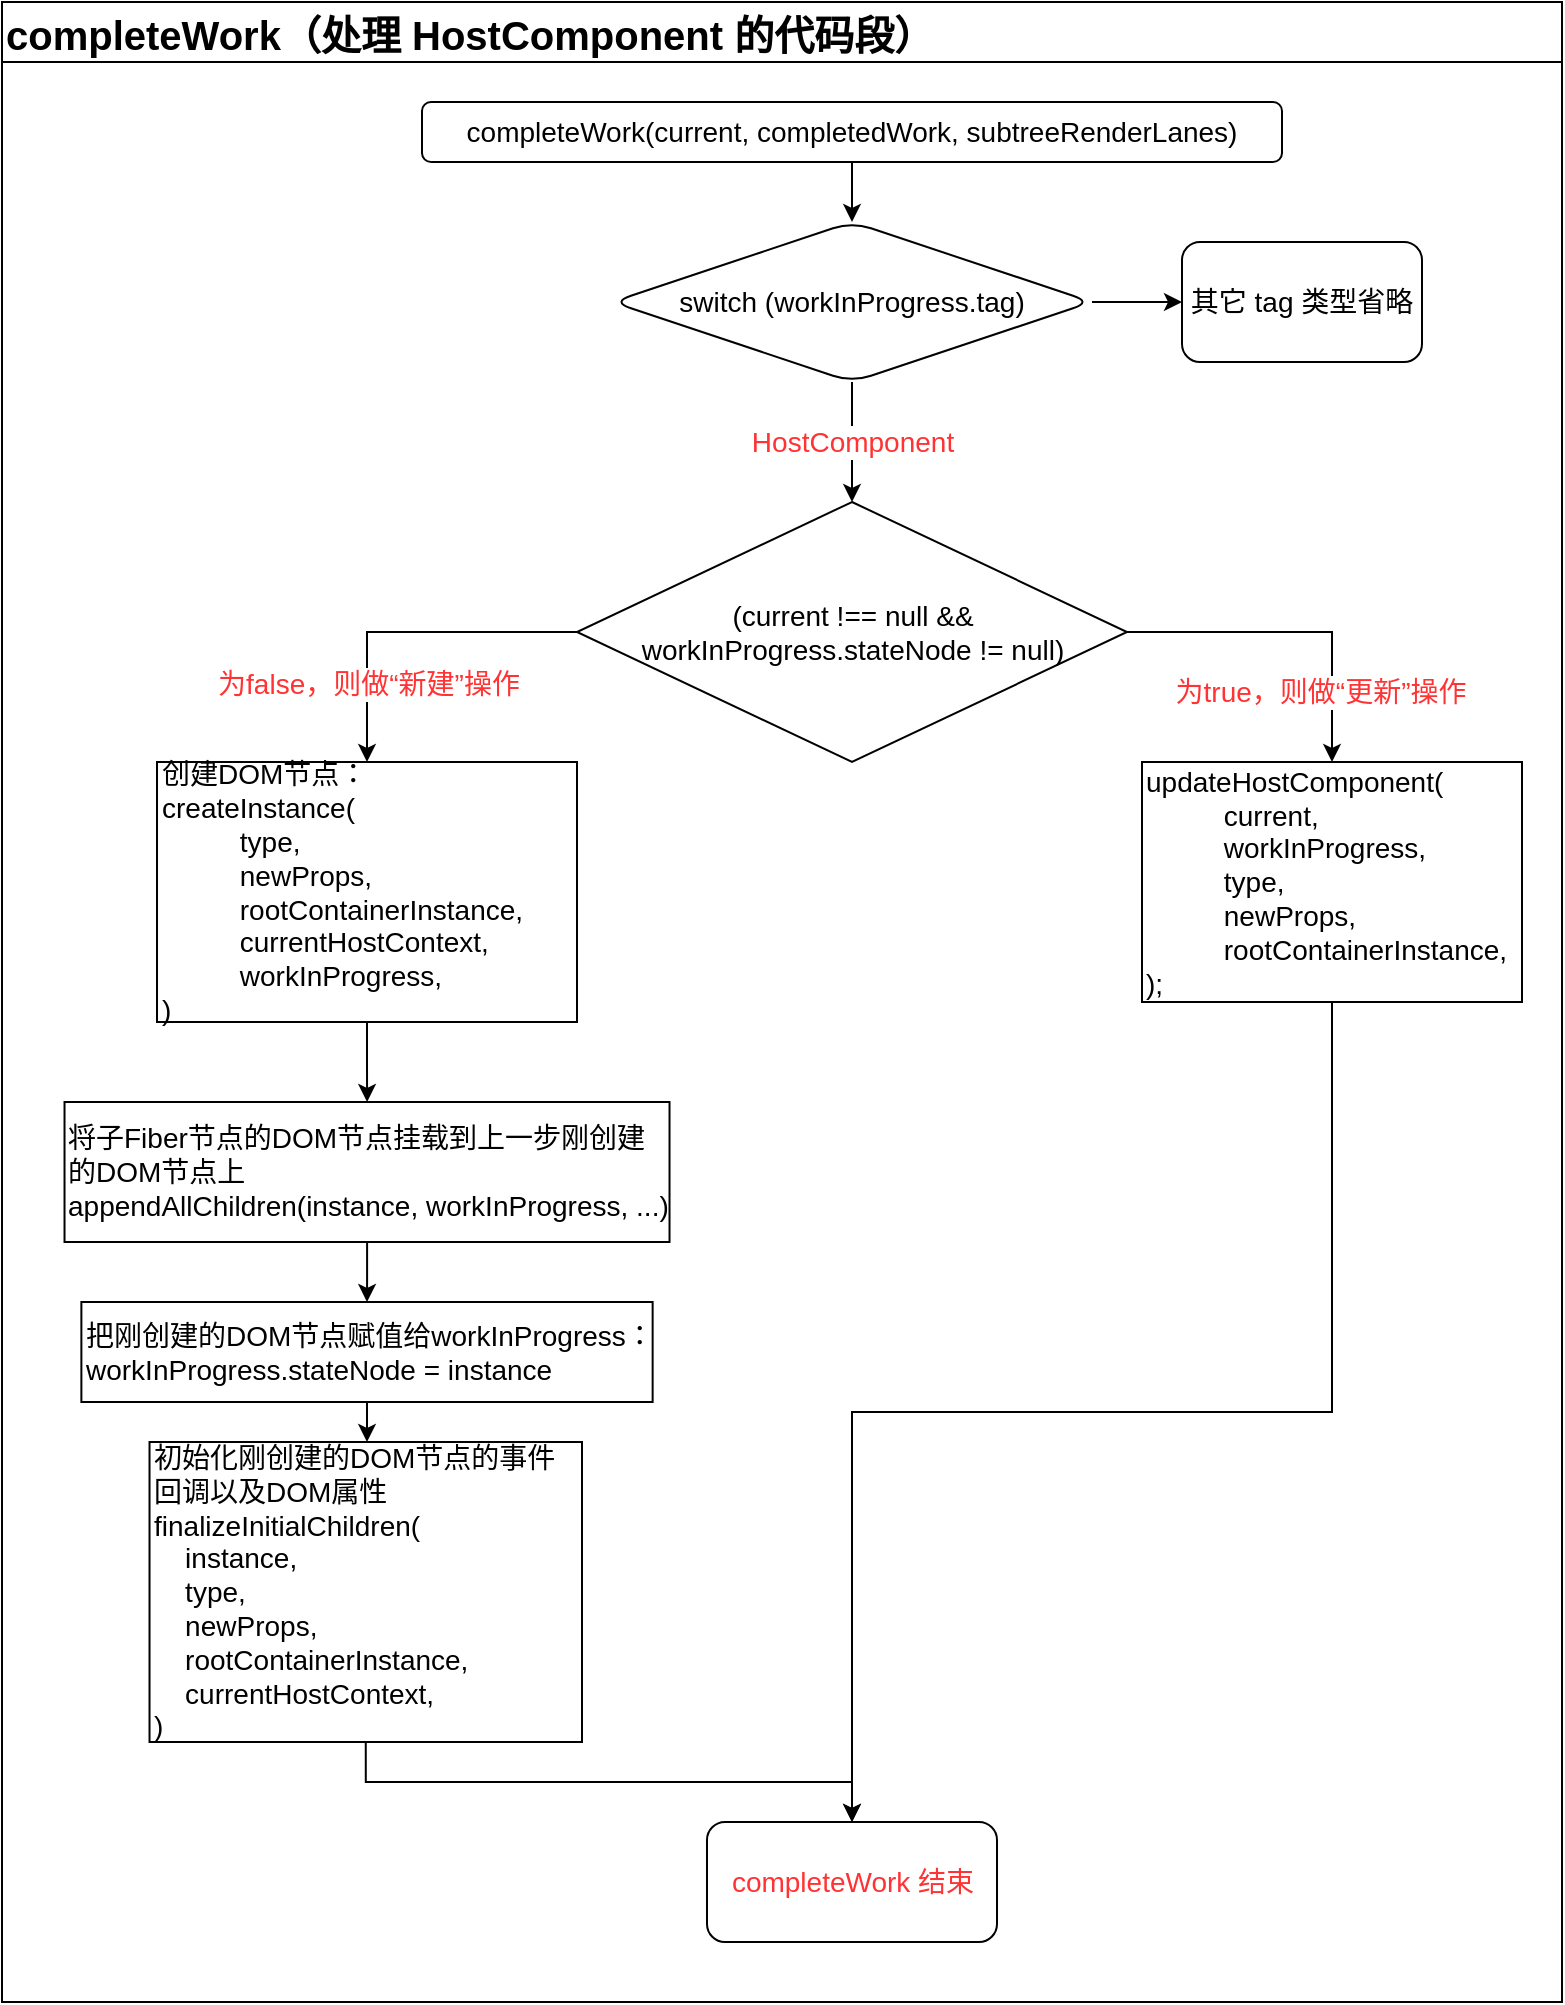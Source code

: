 <mxfile version="15.3.2" type="github">
  <diagram id="2kTVmlpDKg76tlm_5Qrb" name="第 1 页">
    <mxGraphModel dx="1554" dy="1941" grid="1" gridSize="10" guides="1" tooltips="1" connect="1" arrows="1" fold="1" page="1" pageScale="1" pageWidth="827" pageHeight="1169" math="0" shadow="0">
      <root>
        <mxCell id="0" />
        <mxCell id="1" parent="0" />
        <mxCell id="V1BVesm8Lvpo04cN4Jhm-2" value="completeWork（处理 HostComponent 的代码段）" style="swimlane;fontSize=20;startSize=30;align=left;" vertex="1" parent="1">
          <mxGeometry x="80" y="-30" width="780" height="1000" as="geometry" />
        </mxCell>
        <mxCell id="V1BVesm8Lvpo04cN4Jhm-5" value="" style="edgeStyle=orthogonalEdgeStyle;rounded=0;orthogonalLoop=1;jettySize=auto;html=1;fontSize=14;" edge="1" parent="V1BVesm8Lvpo04cN4Jhm-2" source="V1BVesm8Lvpo04cN4Jhm-3" target="V1BVesm8Lvpo04cN4Jhm-4">
          <mxGeometry relative="1" as="geometry" />
        </mxCell>
        <mxCell id="V1BVesm8Lvpo04cN4Jhm-3" value="completeWork(current, completedWork, subtreeRenderLanes)" style="rounded=1;whiteSpace=wrap;html=1;fontSize=14;" vertex="1" parent="V1BVesm8Lvpo04cN4Jhm-2">
          <mxGeometry x="210" y="50" width="430" height="30" as="geometry" />
        </mxCell>
        <mxCell id="V1BVesm8Lvpo04cN4Jhm-7" value="" style="edgeStyle=orthogonalEdgeStyle;rounded=0;orthogonalLoop=1;jettySize=auto;html=1;fontSize=14;exitX=1;exitY=0.5;exitDx=0;exitDy=0;" edge="1" parent="V1BVesm8Lvpo04cN4Jhm-2" source="V1BVesm8Lvpo04cN4Jhm-4" target="V1BVesm8Lvpo04cN4Jhm-6">
          <mxGeometry relative="1" as="geometry" />
        </mxCell>
        <mxCell id="V1BVesm8Lvpo04cN4Jhm-9" value="&lt;font color=&quot;#ff3333&quot;&gt;HostComponent&lt;/font&gt;" style="edgeStyle=orthogonalEdgeStyle;rounded=0;orthogonalLoop=1;jettySize=auto;html=1;fontSize=14;entryX=0.5;entryY=0;entryDx=0;entryDy=0;" edge="1" parent="V1BVesm8Lvpo04cN4Jhm-2" source="V1BVesm8Lvpo04cN4Jhm-4" target="V1BVesm8Lvpo04cN4Jhm-11">
          <mxGeometry relative="1" as="geometry">
            <mxPoint x="425" y="270" as="targetPoint" />
          </mxGeometry>
        </mxCell>
        <mxCell id="V1BVesm8Lvpo04cN4Jhm-4" value="switch (workInProgress.tag)" style="rhombus;whiteSpace=wrap;html=1;rounded=1;fontSize=14;" vertex="1" parent="V1BVesm8Lvpo04cN4Jhm-2">
          <mxGeometry x="305" y="110" width="240" height="80" as="geometry" />
        </mxCell>
        <mxCell id="V1BVesm8Lvpo04cN4Jhm-6" value="其它 tag 类型省略" style="whiteSpace=wrap;html=1;rounded=1;fontSize=14;" vertex="1" parent="V1BVesm8Lvpo04cN4Jhm-2">
          <mxGeometry x="590" y="120" width="120" height="60" as="geometry" />
        </mxCell>
        <mxCell id="V1BVesm8Lvpo04cN4Jhm-11" value="&lt;span&gt;(current !== null &amp;amp;&amp;amp; workInProgress.stateNode != null)&lt;/span&gt;" style="rhombus;whiteSpace=wrap;html=1;fontSize=14;spacing=24;spacingTop=0;spacingLeft=0;spacingRight=0;" vertex="1" parent="V1BVesm8Lvpo04cN4Jhm-2">
          <mxGeometry x="287.5" y="250" width="275" height="130" as="geometry" />
        </mxCell>
        <mxCell id="V1BVesm8Lvpo04cN4Jhm-12" value="&lt;div&gt;updateHostComponent(&lt;/div&gt;&lt;div&gt;&amp;nbsp; &amp;nbsp; &amp;nbsp; &amp;nbsp; &amp;nbsp; current,&lt;/div&gt;&lt;div&gt;&amp;nbsp; &amp;nbsp; &amp;nbsp; &amp;nbsp; &amp;nbsp; workInProgress,&lt;/div&gt;&lt;div&gt;&amp;nbsp; &amp;nbsp; &amp;nbsp; &amp;nbsp; &amp;nbsp; type,&lt;/div&gt;&lt;div&gt;&amp;nbsp; &amp;nbsp; &amp;nbsp; &amp;nbsp; &amp;nbsp; newProps,&lt;/div&gt;&lt;div&gt;&amp;nbsp; &amp;nbsp; &amp;nbsp; &amp;nbsp; &amp;nbsp; rootContainerInstance,&lt;/div&gt;&lt;div&gt;);&lt;/div&gt;" style="whiteSpace=wrap;html=1;fontSize=14;align=left;" vertex="1" parent="V1BVesm8Lvpo04cN4Jhm-2">
          <mxGeometry x="570" y="380" width="190" height="120" as="geometry" />
        </mxCell>
        <mxCell id="V1BVesm8Lvpo04cN4Jhm-13" value="" style="edgeStyle=orthogonalEdgeStyle;rounded=0;orthogonalLoop=1;jettySize=auto;html=1;fontSize=14;entryX=0.5;entryY=0;entryDx=0;entryDy=0;" edge="1" parent="V1BVesm8Lvpo04cN4Jhm-2" source="V1BVesm8Lvpo04cN4Jhm-11" target="V1BVesm8Lvpo04cN4Jhm-12">
          <mxGeometry relative="1" as="geometry" />
        </mxCell>
        <mxCell id="V1BVesm8Lvpo04cN4Jhm-16" value="为true，则做“更新”操作" style="edgeLabel;html=1;align=center;verticalAlign=middle;resizable=0;points=[];fontSize=14;fontColor=#FF3333;" vertex="1" connectable="0" parent="V1BVesm8Lvpo04cN4Jhm-13">
          <mxGeometry x="-0.467" y="-1" relative="1" as="geometry">
            <mxPoint x="52" y="29" as="offset" />
          </mxGeometry>
        </mxCell>
        <mxCell id="V1BVesm8Lvpo04cN4Jhm-17" value="&lt;div&gt;创建DOM节点：&lt;/div&gt;&lt;div&gt;createInstance(&lt;/div&gt;&lt;div&gt;&amp;nbsp; &amp;nbsp; &amp;nbsp; &amp;nbsp; &amp;nbsp; type,&lt;/div&gt;&lt;div&gt;&amp;nbsp; &amp;nbsp; &amp;nbsp; &amp;nbsp; &amp;nbsp; newProps,&lt;/div&gt;&lt;div&gt;&amp;nbsp; &amp;nbsp; &amp;nbsp; &amp;nbsp; &amp;nbsp; rootContainerInstance,&lt;/div&gt;&lt;div&gt;&amp;nbsp; &amp;nbsp; &amp;nbsp; &amp;nbsp; &amp;nbsp; currentHostContext,&lt;/div&gt;&lt;div&gt;&amp;nbsp; &amp;nbsp; &amp;nbsp; &amp;nbsp; &amp;nbsp; workInProgress,&lt;/div&gt;&lt;div&gt;)&lt;/div&gt;" style="whiteSpace=wrap;html=1;fontSize=14;align=left;" vertex="1" parent="V1BVesm8Lvpo04cN4Jhm-2">
          <mxGeometry x="77.5" y="380" width="210" height="130" as="geometry" />
        </mxCell>
        <mxCell id="V1BVesm8Lvpo04cN4Jhm-18" value="" style="edgeStyle=orthogonalEdgeStyle;rounded=0;orthogonalLoop=1;jettySize=auto;html=1;fontSize=14;fontColor=#FF3333;exitX=0;exitY=0.5;exitDx=0;exitDy=0;entryX=0.5;entryY=0;entryDx=0;entryDy=0;" edge="1" parent="V1BVesm8Lvpo04cN4Jhm-2" source="V1BVesm8Lvpo04cN4Jhm-11" target="V1BVesm8Lvpo04cN4Jhm-17">
          <mxGeometry relative="1" as="geometry" />
        </mxCell>
        <mxCell id="V1BVesm8Lvpo04cN4Jhm-19" value="为false，则做“新建”操作" style="edgeLabel;html=1;align=center;verticalAlign=middle;resizable=0;points=[];fontSize=14;fontColor=#FF3333;" vertex="1" connectable="0" parent="V1BVesm8Lvpo04cN4Jhm-18">
          <mxGeometry x="0.538" relative="1" as="geometry">
            <mxPoint as="offset" />
          </mxGeometry>
        </mxCell>
        <mxCell id="V1BVesm8Lvpo04cN4Jhm-20" value="将子Fiber节点的DOM节点挂载到上一步刚创建的DOM节点上&lt;br&gt;appendAllChildren(instance, workInProgress, ...)" style="whiteSpace=wrap;html=1;fontSize=14;align=left;" vertex="1" parent="V1BVesm8Lvpo04cN4Jhm-2">
          <mxGeometry x="31.26" y="550" width="302.5" height="70" as="geometry" />
        </mxCell>
        <mxCell id="V1BVesm8Lvpo04cN4Jhm-21" value="" style="edgeStyle=orthogonalEdgeStyle;rounded=0;orthogonalLoop=1;jettySize=auto;html=1;fontSize=14;fontColor=#FF3333;" edge="1" parent="V1BVesm8Lvpo04cN4Jhm-2" source="V1BVesm8Lvpo04cN4Jhm-17" target="V1BVesm8Lvpo04cN4Jhm-20">
          <mxGeometry relative="1" as="geometry" />
        </mxCell>
        <mxCell id="V1BVesm8Lvpo04cN4Jhm-22" value="把刚创建的DOM节点赋值给workInProgress：workInProgress.stateNode = instance" style="whiteSpace=wrap;html=1;fontSize=14;align=left;" vertex="1" parent="V1BVesm8Lvpo04cN4Jhm-2">
          <mxGeometry x="39.69" y="650" width="285.63" height="50" as="geometry" />
        </mxCell>
        <mxCell id="V1BVesm8Lvpo04cN4Jhm-23" value="" style="edgeStyle=orthogonalEdgeStyle;rounded=0;orthogonalLoop=1;jettySize=auto;html=1;fontSize=14;fontColor=#FF3333;" edge="1" parent="V1BVesm8Lvpo04cN4Jhm-2" source="V1BVesm8Lvpo04cN4Jhm-20" target="V1BVesm8Lvpo04cN4Jhm-22">
          <mxGeometry relative="1" as="geometry" />
        </mxCell>
        <mxCell id="V1BVesm8Lvpo04cN4Jhm-27" style="edgeStyle=orthogonalEdgeStyle;rounded=0;orthogonalLoop=1;jettySize=auto;html=1;exitX=0.5;exitY=1;exitDx=0;exitDy=0;fontSize=14;fontColor=#FF3333;" edge="1" parent="V1BVesm8Lvpo04cN4Jhm-2" source="V1BVesm8Lvpo04cN4Jhm-24" target="V1BVesm8Lvpo04cN4Jhm-26">
          <mxGeometry relative="1" as="geometry" />
        </mxCell>
        <mxCell id="V1BVesm8Lvpo04cN4Jhm-24" value="&lt;div&gt;初始化刚创建的DOM节点的事件回调以及DOM属性&lt;/div&gt;&lt;div&gt;finalizeInitialChildren(&lt;/div&gt;&lt;div&gt;&amp;nbsp; &amp;nbsp; instance,&lt;/div&gt;&lt;div&gt;&amp;nbsp; &amp;nbsp; type,&lt;/div&gt;&lt;div&gt;&amp;nbsp; &amp;nbsp; newProps,&lt;/div&gt;&lt;div&gt;&amp;nbsp; &amp;nbsp; rootContainerInstance,&lt;/div&gt;&lt;div&gt;&amp;nbsp; &amp;nbsp; currentHostContext,&lt;/div&gt;&lt;div&gt;)&lt;/div&gt;" style="whiteSpace=wrap;html=1;fontSize=14;align=left;" vertex="1" parent="V1BVesm8Lvpo04cN4Jhm-2">
          <mxGeometry x="73.76" y="720" width="216.24" height="150" as="geometry" />
        </mxCell>
        <mxCell id="V1BVesm8Lvpo04cN4Jhm-25" value="" style="edgeStyle=orthogonalEdgeStyle;rounded=0;orthogonalLoop=1;jettySize=auto;html=1;fontSize=14;fontColor=#FF3333;" edge="1" parent="V1BVesm8Lvpo04cN4Jhm-2" source="V1BVesm8Lvpo04cN4Jhm-22" target="V1BVesm8Lvpo04cN4Jhm-24">
          <mxGeometry relative="1" as="geometry" />
        </mxCell>
        <mxCell id="V1BVesm8Lvpo04cN4Jhm-26" value="completeWork 结束" style="rounded=1;whiteSpace=wrap;html=1;fontSize=14;fontColor=#FF3333;align=center;" vertex="1" parent="V1BVesm8Lvpo04cN4Jhm-2">
          <mxGeometry x="352.5" y="910" width="145" height="60" as="geometry" />
        </mxCell>
        <mxCell id="V1BVesm8Lvpo04cN4Jhm-28" style="edgeStyle=orthogonalEdgeStyle;rounded=0;orthogonalLoop=1;jettySize=auto;html=1;exitX=0.5;exitY=1;exitDx=0;exitDy=0;fontSize=14;fontColor=#FF3333;entryX=0.5;entryY=0;entryDx=0;entryDy=0;" edge="1" parent="V1BVesm8Lvpo04cN4Jhm-2" source="V1BVesm8Lvpo04cN4Jhm-12" target="V1BVesm8Lvpo04cN4Jhm-26">
          <mxGeometry relative="1" as="geometry">
            <mxPoint x="430" y="880" as="targetPoint" />
          </mxGeometry>
        </mxCell>
      </root>
    </mxGraphModel>
  </diagram>
</mxfile>
